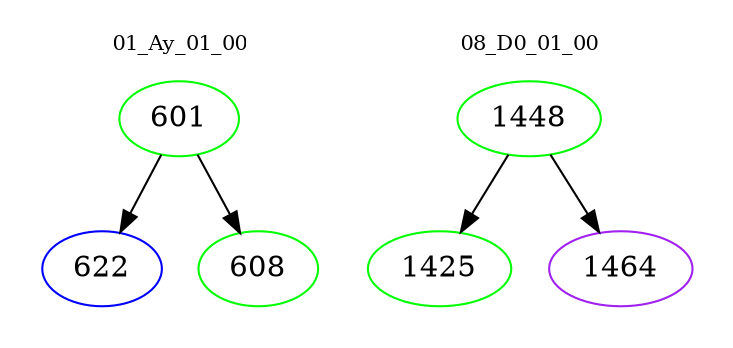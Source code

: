 digraph{
subgraph cluster_0 {
color = white
label = "01_Ay_01_00";
fontsize=10;
T0_601 [label="601", color="green"]
T0_601 -> T0_622 [color="black"]
T0_622 [label="622", color="blue"]
T0_601 -> T0_608 [color="black"]
T0_608 [label="608", color="green"]
}
subgraph cluster_1 {
color = white
label = "08_D0_01_00";
fontsize=10;
T1_1448 [label="1448", color="green"]
T1_1448 -> T1_1425 [color="black"]
T1_1425 [label="1425", color="green"]
T1_1448 -> T1_1464 [color="black"]
T1_1464 [label="1464", color="purple"]
}
}
